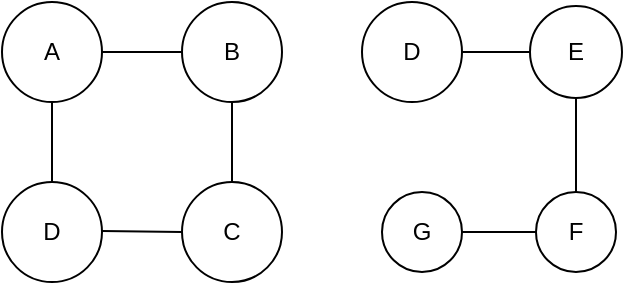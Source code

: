 <mxfile version="21.6.6" type="github">
  <diagram name="Page-1" id="-oEIKSZUtXxy4W6JQqp0">
    <mxGraphModel dx="842" dy="457" grid="1" gridSize="10" guides="1" tooltips="1" connect="1" arrows="1" fold="1" page="1" pageScale="1" pageWidth="827" pageHeight="1169" math="0" shadow="0">
      <root>
        <mxCell id="0" />
        <mxCell id="1" parent="0" />
        <mxCell id="hzjN84aZJDGcMtRYpI13-1" value="A" style="ellipse;whiteSpace=wrap;html=1;aspect=fixed;" vertex="1" parent="1">
          <mxGeometry x="150" y="270" width="50" height="50" as="geometry" />
        </mxCell>
        <mxCell id="hzjN84aZJDGcMtRYpI13-2" value="B" style="ellipse;whiteSpace=wrap;html=1;aspect=fixed;" vertex="1" parent="1">
          <mxGeometry x="240" y="270" width="50" height="50" as="geometry" />
        </mxCell>
        <mxCell id="hzjN84aZJDGcMtRYpI13-3" value="D" style="ellipse;whiteSpace=wrap;html=1;aspect=fixed;" vertex="1" parent="1">
          <mxGeometry x="330" y="270" width="50" height="50" as="geometry" />
        </mxCell>
        <mxCell id="hzjN84aZJDGcMtRYpI13-4" value="E" style="ellipse;whiteSpace=wrap;html=1;aspect=fixed;" vertex="1" parent="1">
          <mxGeometry x="414" y="272" width="46" height="46" as="geometry" />
        </mxCell>
        <mxCell id="hzjN84aZJDGcMtRYpI13-5" value="D" style="ellipse;whiteSpace=wrap;html=1;aspect=fixed;" vertex="1" parent="1">
          <mxGeometry x="150" y="360" width="50" height="50" as="geometry" />
        </mxCell>
        <mxCell id="hzjN84aZJDGcMtRYpI13-6" value="C" style="ellipse;whiteSpace=wrap;html=1;aspect=fixed;" vertex="1" parent="1">
          <mxGeometry x="240" y="360" width="50" height="50" as="geometry" />
        </mxCell>
        <mxCell id="hzjN84aZJDGcMtRYpI13-7" value="G" style="ellipse;whiteSpace=wrap;html=1;aspect=fixed;" vertex="1" parent="1">
          <mxGeometry x="340" y="365" width="40" height="40" as="geometry" />
        </mxCell>
        <mxCell id="hzjN84aZJDGcMtRYpI13-8" value="F" style="ellipse;whiteSpace=wrap;html=1;aspect=fixed;" vertex="1" parent="1">
          <mxGeometry x="417" y="365" width="40" height="40" as="geometry" />
        </mxCell>
        <mxCell id="hzjN84aZJDGcMtRYpI13-11" value="" style="endArrow=none;html=1;rounded=0;entryX=0;entryY=0.5;entryDx=0;entryDy=0;exitX=1;exitY=0.5;exitDx=0;exitDy=0;" edge="1" parent="1" source="hzjN84aZJDGcMtRYpI13-1" target="hzjN84aZJDGcMtRYpI13-2">
          <mxGeometry width="50" height="50" relative="1" as="geometry">
            <mxPoint x="200" y="210" as="sourcePoint" />
            <mxPoint x="250" y="160" as="targetPoint" />
          </mxGeometry>
        </mxCell>
        <mxCell id="hzjN84aZJDGcMtRYpI13-13" value="" style="endArrow=none;html=1;rounded=0;exitX=1;exitY=0.5;exitDx=0;exitDy=0;" edge="1" parent="1">
          <mxGeometry width="50" height="50" relative="1" as="geometry">
            <mxPoint x="200" y="384.5" as="sourcePoint" />
            <mxPoint x="240" y="385" as="targetPoint" />
          </mxGeometry>
        </mxCell>
        <mxCell id="hzjN84aZJDGcMtRYpI13-14" value="" style="endArrow=none;html=1;rounded=0;entryX=0.5;entryY=0;entryDx=0;entryDy=0;exitX=0.5;exitY=1;exitDx=0;exitDy=0;" edge="1" parent="1" source="hzjN84aZJDGcMtRYpI13-1" target="hzjN84aZJDGcMtRYpI13-5">
          <mxGeometry width="50" height="50" relative="1" as="geometry">
            <mxPoint x="220" y="220" as="sourcePoint" />
            <mxPoint x="270" y="220" as="targetPoint" />
          </mxGeometry>
        </mxCell>
        <mxCell id="hzjN84aZJDGcMtRYpI13-15" value="" style="endArrow=none;html=1;rounded=0;entryX=0.5;entryY=0;entryDx=0;entryDy=0;exitX=0.5;exitY=1;exitDx=0;exitDy=0;" edge="1" parent="1" source="hzjN84aZJDGcMtRYpI13-2" target="hzjN84aZJDGcMtRYpI13-6">
          <mxGeometry width="50" height="50" relative="1" as="geometry">
            <mxPoint x="230" y="230" as="sourcePoint" />
            <mxPoint x="280" y="230" as="targetPoint" />
          </mxGeometry>
        </mxCell>
        <mxCell id="hzjN84aZJDGcMtRYpI13-16" value="" style="endArrow=none;html=1;rounded=0;exitX=1;exitY=0.5;exitDx=0;exitDy=0;entryX=0;entryY=0.5;entryDx=0;entryDy=0;" edge="1" parent="1" source="hzjN84aZJDGcMtRYpI13-3" target="hzjN84aZJDGcMtRYpI13-4">
          <mxGeometry width="50" height="50" relative="1" as="geometry">
            <mxPoint x="480" y="199.5" as="sourcePoint" />
            <mxPoint x="520" y="200" as="targetPoint" />
          </mxGeometry>
        </mxCell>
        <mxCell id="hzjN84aZJDGcMtRYpI13-17" value="" style="endArrow=none;html=1;rounded=0;entryX=0;entryY=0.5;entryDx=0;entryDy=0;exitX=1;exitY=0.5;exitDx=0;exitDy=0;" edge="1" parent="1" source="hzjN84aZJDGcMtRYpI13-7" target="hzjN84aZJDGcMtRYpI13-8">
          <mxGeometry width="50" height="50" relative="1" as="geometry">
            <mxPoint x="390" y="380" as="sourcePoint" />
            <mxPoint x="520" y="399.5" as="targetPoint" />
          </mxGeometry>
        </mxCell>
        <mxCell id="hzjN84aZJDGcMtRYpI13-18" value="" style="endArrow=none;html=1;rounded=0;entryX=0.5;entryY=1;entryDx=0;entryDy=0;exitX=0.5;exitY=0;exitDx=0;exitDy=0;" edge="1" parent="1" source="hzjN84aZJDGcMtRYpI13-8" target="hzjN84aZJDGcMtRYpI13-4">
          <mxGeometry width="50" height="50" relative="1" as="geometry">
            <mxPoint x="260" y="260" as="sourcePoint" />
            <mxPoint x="310" y="260" as="targetPoint" />
          </mxGeometry>
        </mxCell>
      </root>
    </mxGraphModel>
  </diagram>
</mxfile>
